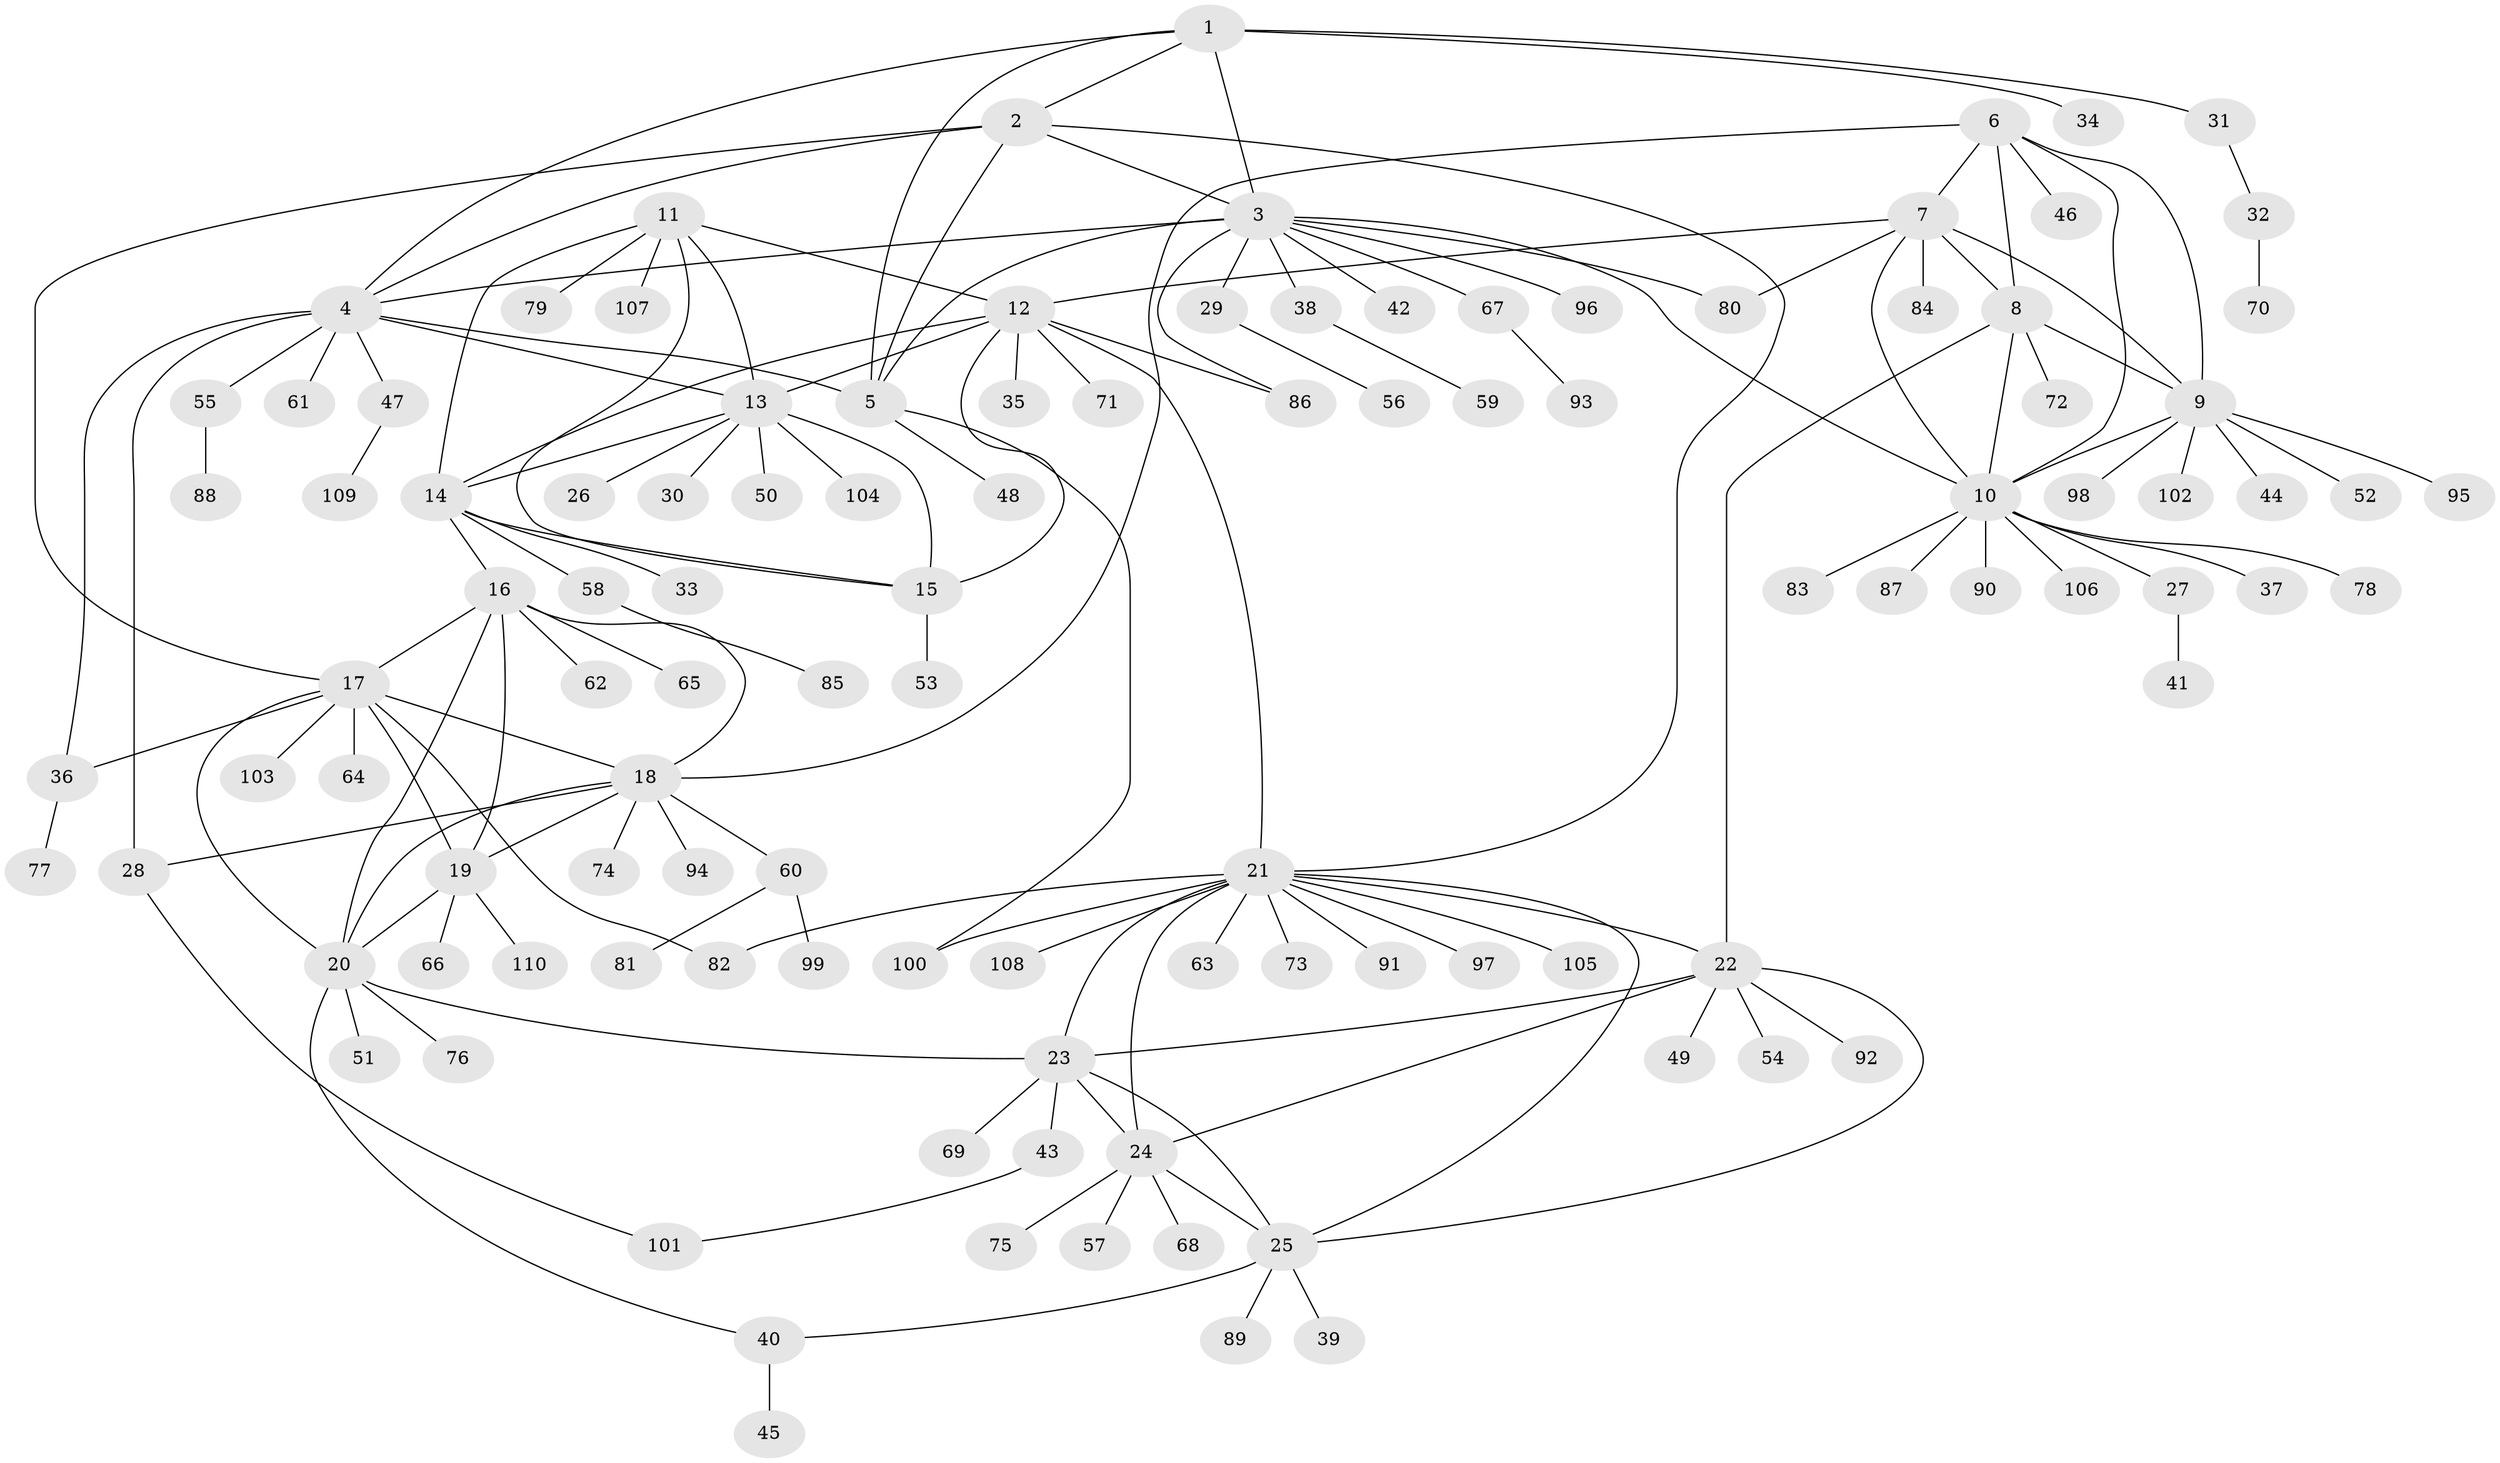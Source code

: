 // coarse degree distribution, {5: 0.047619047619047616, 11: 0.023809523809523808, 13: 0.011904761904761904, 7: 0.05952380952380952, 8: 0.023809523809523808, 20: 0.011904761904761904, 4: 0.011904761904761904, 6: 0.047619047619047616, 1: 0.6547619047619048, 3: 0.03571428571428571, 2: 0.07142857142857142}
// Generated by graph-tools (version 1.1) at 2025/52/02/27/25 19:52:16]
// undirected, 110 vertices, 153 edges
graph export_dot {
graph [start="1"]
  node [color=gray90,style=filled];
  1;
  2;
  3;
  4;
  5;
  6;
  7;
  8;
  9;
  10;
  11;
  12;
  13;
  14;
  15;
  16;
  17;
  18;
  19;
  20;
  21;
  22;
  23;
  24;
  25;
  26;
  27;
  28;
  29;
  30;
  31;
  32;
  33;
  34;
  35;
  36;
  37;
  38;
  39;
  40;
  41;
  42;
  43;
  44;
  45;
  46;
  47;
  48;
  49;
  50;
  51;
  52;
  53;
  54;
  55;
  56;
  57;
  58;
  59;
  60;
  61;
  62;
  63;
  64;
  65;
  66;
  67;
  68;
  69;
  70;
  71;
  72;
  73;
  74;
  75;
  76;
  77;
  78;
  79;
  80;
  81;
  82;
  83;
  84;
  85;
  86;
  87;
  88;
  89;
  90;
  91;
  92;
  93;
  94;
  95;
  96;
  97;
  98;
  99;
  100;
  101;
  102;
  103;
  104;
  105;
  106;
  107;
  108;
  109;
  110;
  1 -- 2;
  1 -- 3;
  1 -- 4;
  1 -- 5;
  1 -- 31;
  1 -- 34;
  2 -- 3;
  2 -- 4;
  2 -- 5;
  2 -- 17;
  2 -- 21;
  3 -- 4;
  3 -- 5;
  3 -- 10;
  3 -- 29;
  3 -- 38;
  3 -- 42;
  3 -- 67;
  3 -- 80;
  3 -- 86;
  3 -- 96;
  4 -- 5;
  4 -- 13;
  4 -- 28;
  4 -- 36;
  4 -- 47;
  4 -- 55;
  4 -- 61;
  5 -- 48;
  5 -- 100;
  6 -- 7;
  6 -- 8;
  6 -- 9;
  6 -- 10;
  6 -- 18;
  6 -- 46;
  7 -- 8;
  7 -- 9;
  7 -- 10;
  7 -- 12;
  7 -- 80;
  7 -- 84;
  8 -- 9;
  8 -- 10;
  8 -- 22;
  8 -- 72;
  9 -- 10;
  9 -- 44;
  9 -- 52;
  9 -- 95;
  9 -- 98;
  9 -- 102;
  10 -- 27;
  10 -- 37;
  10 -- 78;
  10 -- 83;
  10 -- 87;
  10 -- 90;
  10 -- 106;
  11 -- 12;
  11 -- 13;
  11 -- 14;
  11 -- 15;
  11 -- 79;
  11 -- 107;
  12 -- 13;
  12 -- 14;
  12 -- 15;
  12 -- 21;
  12 -- 35;
  12 -- 71;
  12 -- 86;
  13 -- 14;
  13 -- 15;
  13 -- 26;
  13 -- 30;
  13 -- 50;
  13 -- 104;
  14 -- 15;
  14 -- 16;
  14 -- 33;
  14 -- 58;
  15 -- 53;
  16 -- 17;
  16 -- 18;
  16 -- 19;
  16 -- 20;
  16 -- 62;
  16 -- 65;
  17 -- 18;
  17 -- 19;
  17 -- 20;
  17 -- 36;
  17 -- 64;
  17 -- 82;
  17 -- 103;
  18 -- 19;
  18 -- 20;
  18 -- 28;
  18 -- 60;
  18 -- 74;
  18 -- 94;
  19 -- 20;
  19 -- 66;
  19 -- 110;
  20 -- 23;
  20 -- 40;
  20 -- 51;
  20 -- 76;
  21 -- 22;
  21 -- 23;
  21 -- 24;
  21 -- 25;
  21 -- 63;
  21 -- 73;
  21 -- 82;
  21 -- 91;
  21 -- 97;
  21 -- 100;
  21 -- 105;
  21 -- 108;
  22 -- 23;
  22 -- 24;
  22 -- 25;
  22 -- 49;
  22 -- 54;
  22 -- 92;
  23 -- 24;
  23 -- 25;
  23 -- 43;
  23 -- 69;
  24 -- 25;
  24 -- 57;
  24 -- 68;
  24 -- 75;
  25 -- 39;
  25 -- 40;
  25 -- 89;
  27 -- 41;
  28 -- 101;
  29 -- 56;
  31 -- 32;
  32 -- 70;
  36 -- 77;
  38 -- 59;
  40 -- 45;
  43 -- 101;
  47 -- 109;
  55 -- 88;
  58 -- 85;
  60 -- 81;
  60 -- 99;
  67 -- 93;
}
